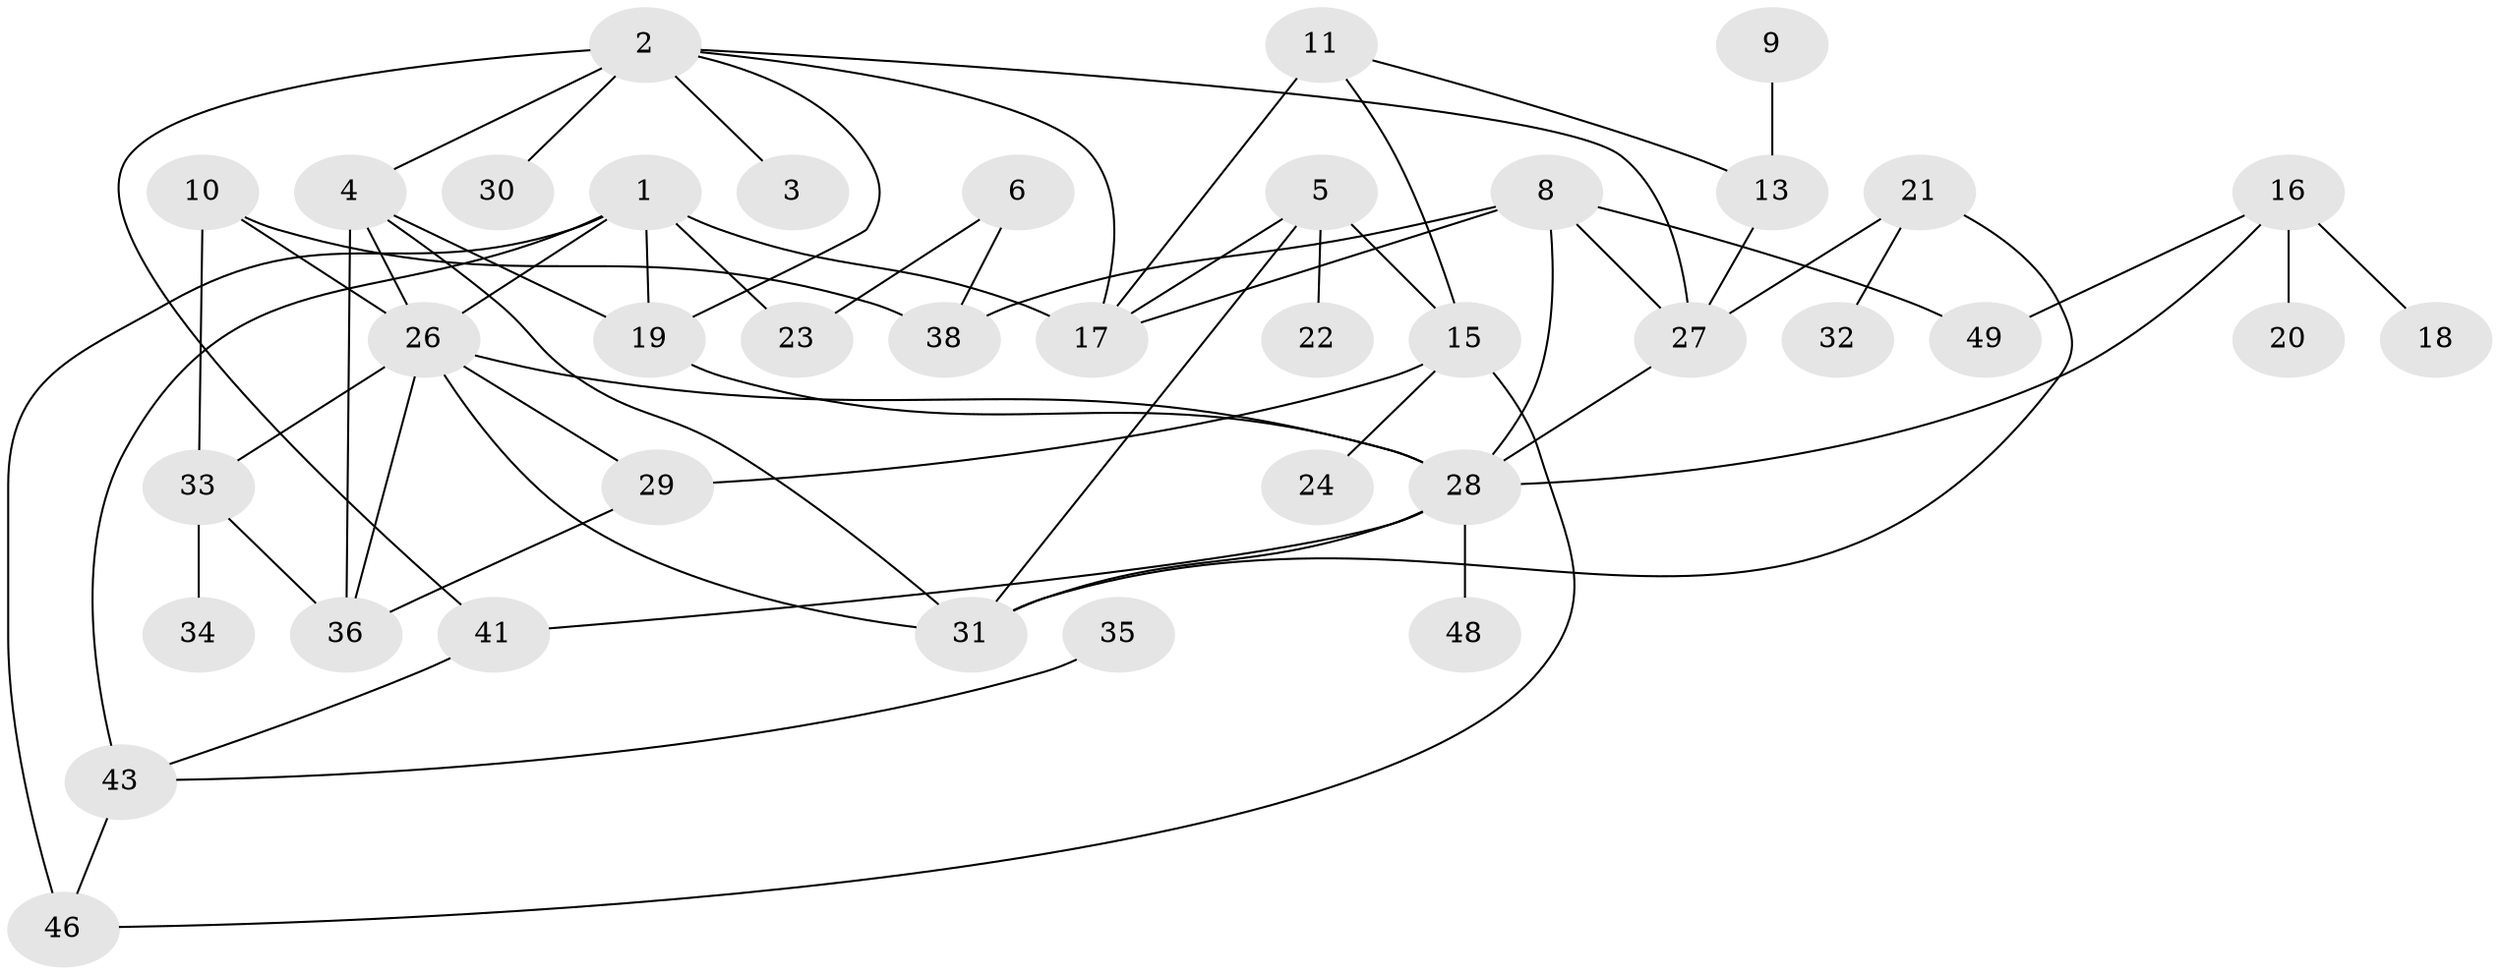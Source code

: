 // original degree distribution, {4: 0.1134020618556701, 1: 0.18556701030927836, 2: 0.25773195876288657, 0: 0.10309278350515463, 6: 0.061855670103092786, 3: 0.24742268041237114, 5: 0.010309278350515464, 7: 0.010309278350515464, 8: 0.010309278350515464}
// Generated by graph-tools (version 1.1) at 2025/33/03/09/25 02:33:54]
// undirected, 38 vertices, 62 edges
graph export_dot {
graph [start="1"]
  node [color=gray90,style=filled];
  1;
  2;
  3;
  4;
  5;
  6;
  8;
  9;
  10;
  11;
  13;
  15;
  16;
  17;
  18;
  19;
  20;
  21;
  22;
  23;
  24;
  26;
  27;
  28;
  29;
  30;
  31;
  32;
  33;
  34;
  35;
  36;
  38;
  41;
  43;
  46;
  48;
  49;
  1 -- 17 [weight=1.0];
  1 -- 19 [weight=1.0];
  1 -- 23 [weight=1.0];
  1 -- 26 [weight=1.0];
  1 -- 43 [weight=3.0];
  1 -- 46 [weight=2.0];
  2 -- 3 [weight=1.0];
  2 -- 4 [weight=3.0];
  2 -- 17 [weight=1.0];
  2 -- 19 [weight=1.0];
  2 -- 27 [weight=2.0];
  2 -- 30 [weight=1.0];
  2 -- 41 [weight=1.0];
  4 -- 19 [weight=2.0];
  4 -- 26 [weight=1.0];
  4 -- 31 [weight=1.0];
  4 -- 36 [weight=1.0];
  5 -- 15 [weight=1.0];
  5 -- 17 [weight=1.0];
  5 -- 22 [weight=1.0];
  5 -- 31 [weight=1.0];
  6 -- 23 [weight=1.0];
  6 -- 38 [weight=1.0];
  8 -- 17 [weight=1.0];
  8 -- 27 [weight=2.0];
  8 -- 28 [weight=1.0];
  8 -- 38 [weight=1.0];
  8 -- 49 [weight=1.0];
  9 -- 13 [weight=1.0];
  10 -- 26 [weight=1.0];
  10 -- 33 [weight=1.0];
  10 -- 38 [weight=1.0];
  11 -- 13 [weight=1.0];
  11 -- 15 [weight=1.0];
  11 -- 17 [weight=2.0];
  13 -- 27 [weight=1.0];
  15 -- 24 [weight=1.0];
  15 -- 29 [weight=1.0];
  15 -- 46 [weight=1.0];
  16 -- 18 [weight=1.0];
  16 -- 20 [weight=3.0];
  16 -- 28 [weight=1.0];
  16 -- 49 [weight=1.0];
  19 -- 28 [weight=1.0];
  21 -- 27 [weight=1.0];
  21 -- 31 [weight=1.0];
  21 -- 32 [weight=1.0];
  26 -- 28 [weight=1.0];
  26 -- 29 [weight=1.0];
  26 -- 31 [weight=1.0];
  26 -- 33 [weight=1.0];
  26 -- 36 [weight=1.0];
  27 -- 28 [weight=1.0];
  28 -- 31 [weight=1.0];
  28 -- 41 [weight=1.0];
  28 -- 48 [weight=1.0];
  29 -- 36 [weight=1.0];
  33 -- 34 [weight=1.0];
  33 -- 36 [weight=1.0];
  35 -- 43 [weight=1.0];
  41 -- 43 [weight=1.0];
  43 -- 46 [weight=1.0];
}

